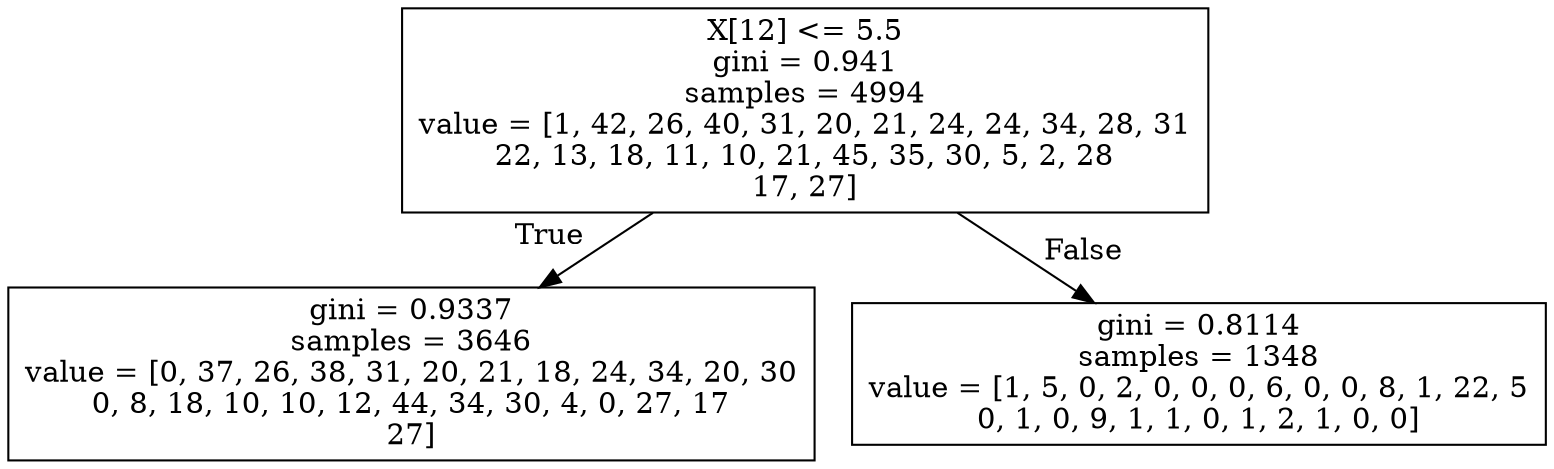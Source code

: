 digraph Tree {
node [shape=box] ;
0 [label="X[12] <= 5.5\ngini = 0.941\nsamples = 4994\nvalue = [1, 42, 26, 40, 31, 20, 21, 24, 24, 34, 28, 31\n22, 13, 18, 11, 10, 21, 45, 35, 30, 5, 2, 28\n17, 27]"] ;
1 [label="gini = 0.9337\nsamples = 3646\nvalue = [0, 37, 26, 38, 31, 20, 21, 18, 24, 34, 20, 30\n0, 8, 18, 10, 10, 12, 44, 34, 30, 4, 0, 27, 17\n27]"] ;
0 -> 1 [labeldistance=2.5, labelangle=45, headlabel="True"] ;
2 [label="gini = 0.8114\nsamples = 1348\nvalue = [1, 5, 0, 2, 0, 0, 0, 6, 0, 0, 8, 1, 22, 5\n0, 1, 0, 9, 1, 1, 0, 1, 2, 1, 0, 0]"] ;
0 -> 2 [labeldistance=2.5, labelangle=-45, headlabel="False"] ;
}